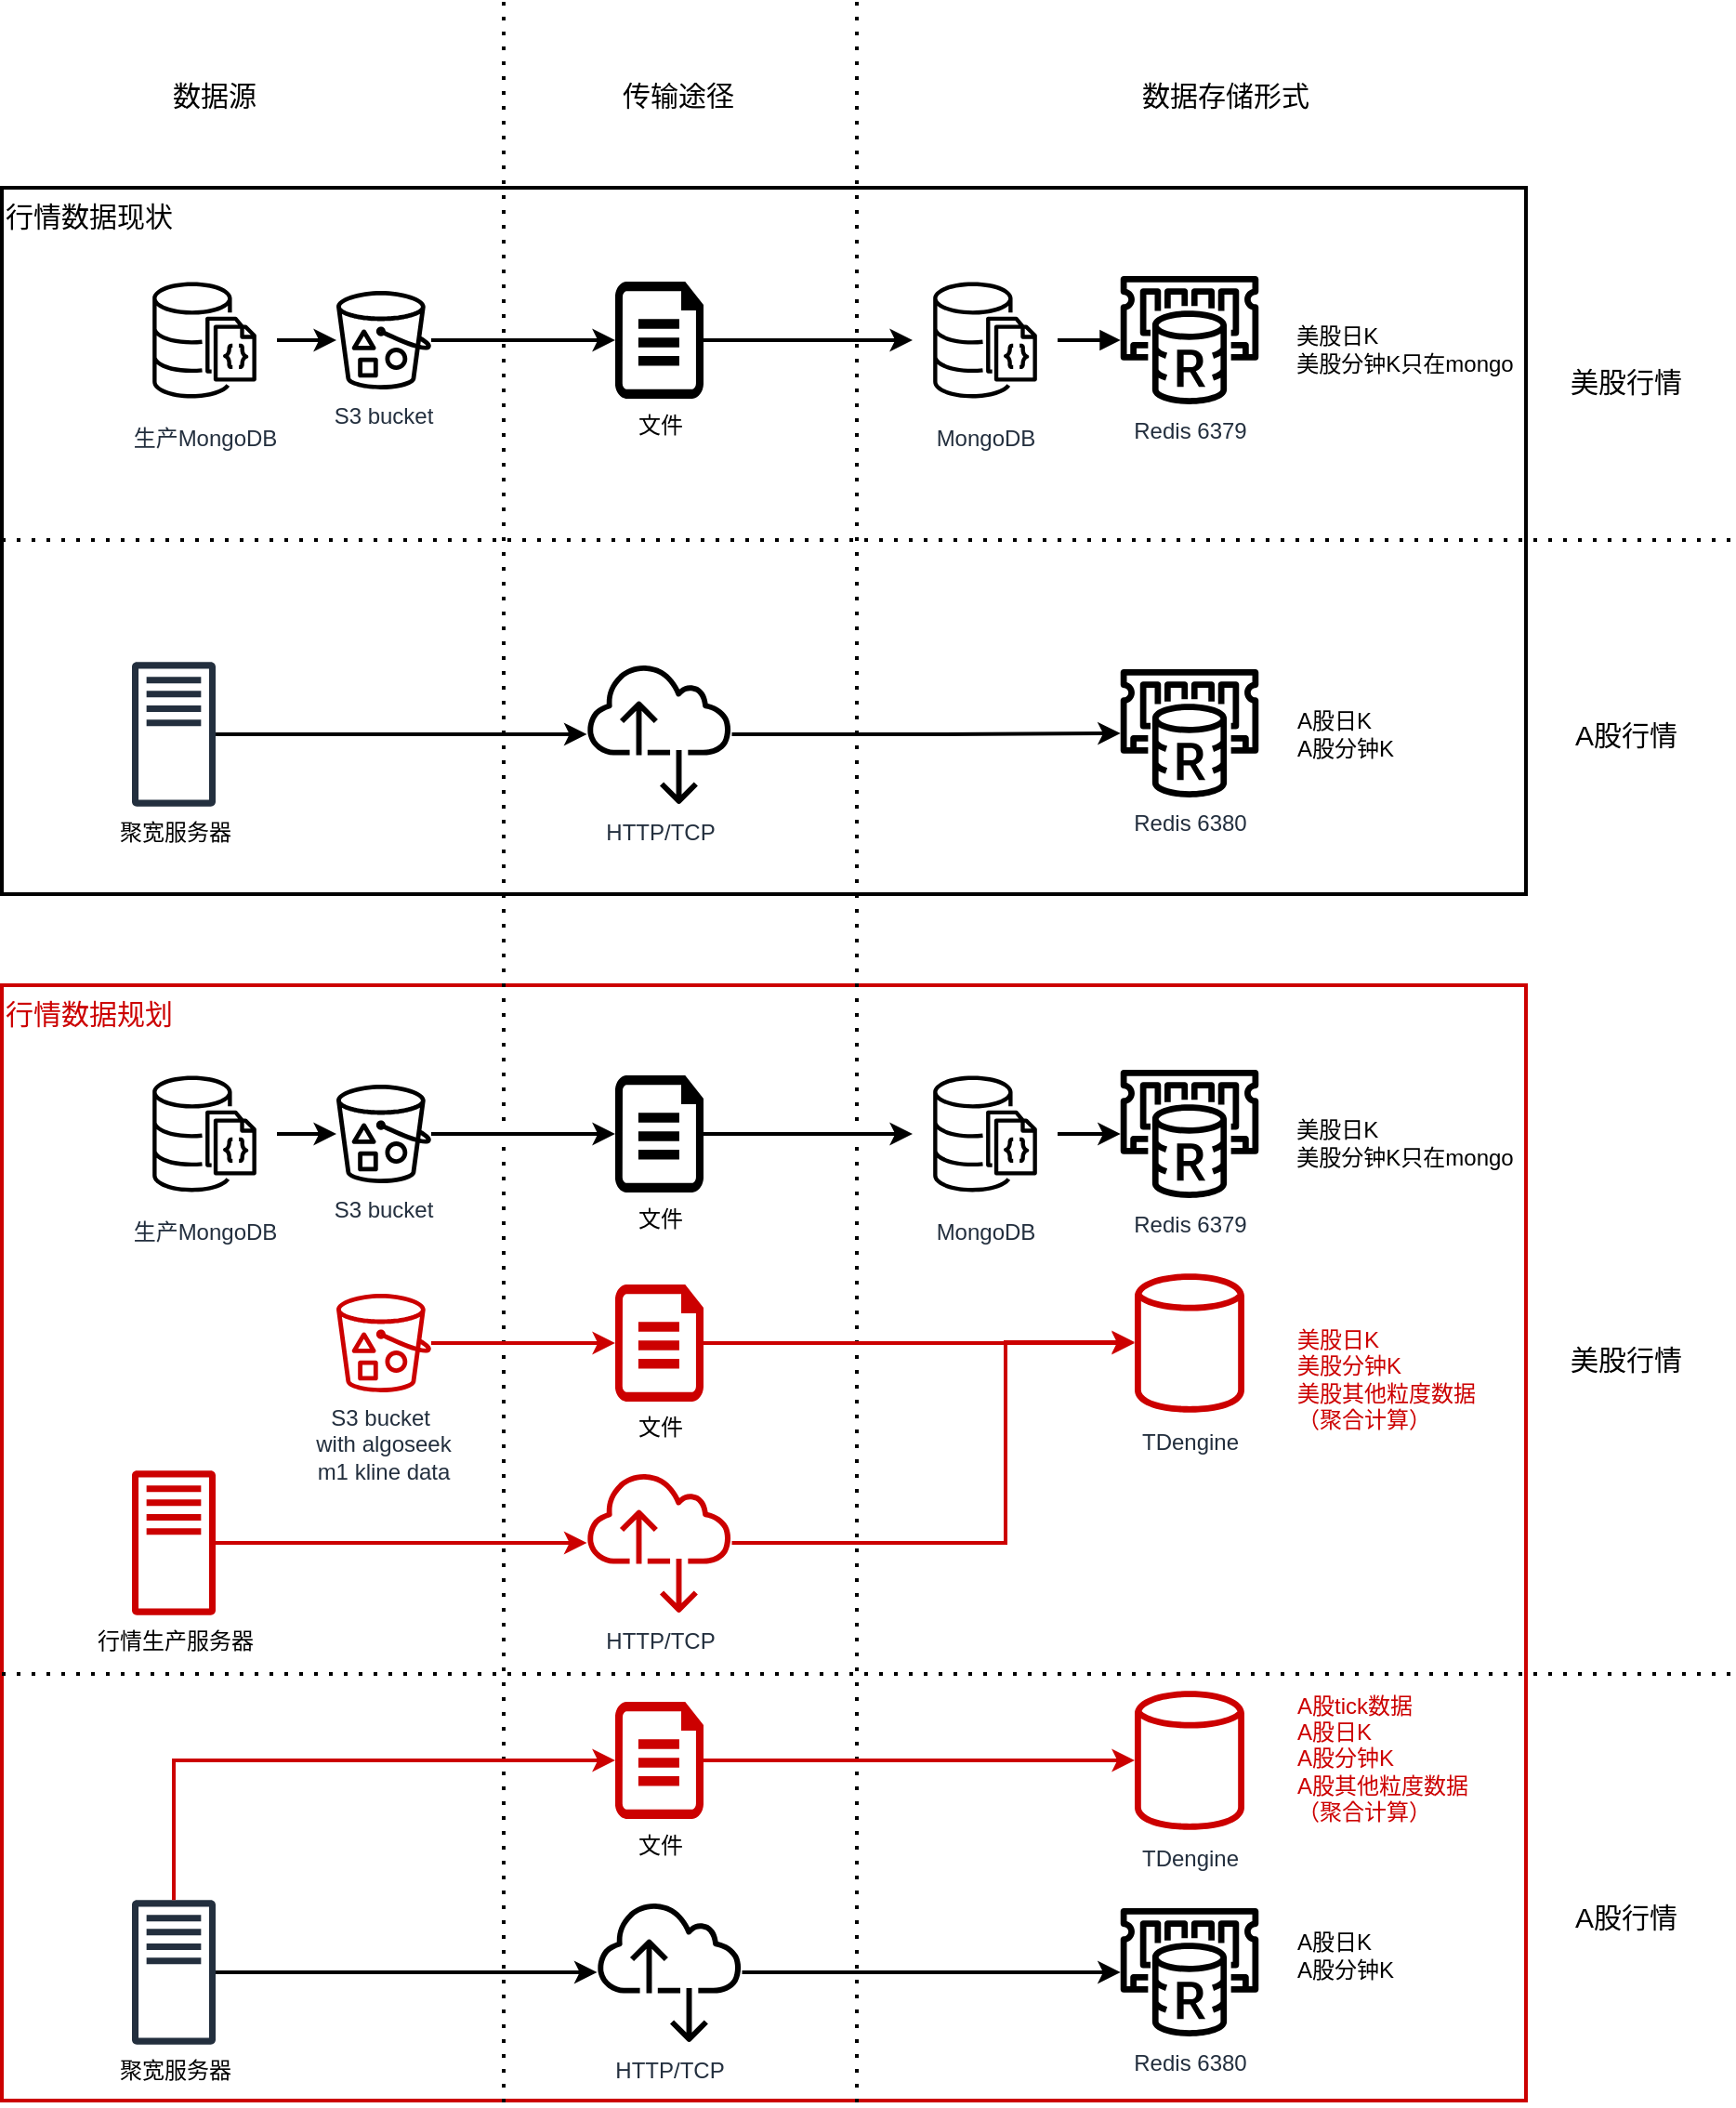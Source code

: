 <mxfile version="14.9.4" type="github">
  <diagram id="Ht1M8jgEwFfnCIfOTk4-" name="Page-1">
    <mxGraphModel dx="2595" dy="765" grid="1" gridSize="10" guides="1" tooltips="1" connect="1" arrows="1" fold="1" page="1" pageScale="1" pageWidth="1169" pageHeight="827" math="0" shadow="0">
      <root>
        <mxCell id="0" />
        <mxCell id="1" parent="0" />
        <mxCell id="AEKgtb4Vp1-JAAo2aNqw-44" value="&lt;div style=&quot;text-align: center&quot;&gt;&lt;span&gt;&lt;font face=&quot;helvetica&quot; style=&quot;font-size: 15px&quot; color=&quot;#cc0000&quot;&gt;行情数据规划&lt;/font&gt;&lt;/span&gt;&lt;/div&gt;" style="verticalAlign=top;fontStyle=0;fontColor=#232F3D;html=1;align=left;strokeWidth=2;strokeColor=#CC0000;" vertex="1" parent="1">
          <mxGeometry y="549" width="820" height="600" as="geometry" />
        </mxCell>
        <mxCell id="AEKgtb4Vp1-JAAo2aNqw-7" value="&lt;font style=&quot;font-size: 15px&quot; color=&quot;#000000&quot;&gt;行情数据现状&lt;/font&gt;" style="verticalAlign=top;fontStyle=0;fontColor=#232F3D;html=1;align=left;strokeWidth=2;" vertex="1" parent="1">
          <mxGeometry y="120" width="820" height="380" as="geometry" />
        </mxCell>
        <mxCell id="UEzPUAAOIrF-is8g5C7q-88" value="" style="edgeStyle=orthogonalEdgeStyle;rounded=0;orthogonalLoop=1;jettySize=auto;html=1;endArrow=open;endFill=0;strokeWidth=2;" parent="1" target="UEzPUAAOIrF-is8g5C7q-77" edge="1">
          <mxGeometry relative="1" as="geometry">
            <mxPoint x="168" y="179" as="sourcePoint" />
          </mxGeometry>
        </mxCell>
        <mxCell id="UEzPUAAOIrF-is8g5C7q-89" value="" style="edgeStyle=orthogonalEdgeStyle;rounded=0;orthogonalLoop=1;jettySize=auto;html=1;endArrow=open;endFill=0;strokeWidth=2;" parent="1" target="UEzPUAAOIrF-is8g5C7q-79" edge="1">
          <mxGeometry relative="1" as="geometry">
            <Array as="points">
              <mxPoint x="248" y="350" />
            </Array>
            <mxPoint x="247.5" y="217.925" as="sourcePoint" />
          </mxGeometry>
        </mxCell>
        <mxCell id="UEzPUAAOIrF-is8g5C7q-100" style="edgeStyle=orthogonalEdgeStyle;rounded=0;orthogonalLoop=1;jettySize=auto;html=1;endArrow=open;endFill=0;strokeWidth=2;" parent="1" source="UEzPUAAOIrF-is8g5C7q-86" edge="1">
          <mxGeometry relative="1" as="geometry">
            <mxPoint x="195" y="629.1" as="targetPoint" />
          </mxGeometry>
        </mxCell>
        <mxCell id="AEKgtb4Vp1-JAAo2aNqw-12" value="MongoDB" style="points=[[0,0,0],[0.25,0,0],[0.5,0,0],[0.75,0,0],[1,0,0],[0,1,0],[0.25,1,0],[0.5,1,0],[0.75,1,0],[1,1,0],[0,0.25,0],[0,0.5,0],[0,0.75,0],[1,0.25,0],[1,0.5,0],[1,0.75,0]];outlineConnect=0;fontColor=#232F3E;gradientDirection=north;dashed=0;verticalLabelPosition=bottom;verticalAlign=top;align=center;html=1;fontSize=12;fontStyle=0;aspect=fixed;shape=mxgraph.aws4.resourceIcon;resIcon=mxgraph.aws4.documentdb_with_mongodb_compatibility;gradientColor=#FFCCCC;fillColor=none;" vertex="1" parent="1">
          <mxGeometry x="490" y="163" width="78" height="78" as="geometry" />
        </mxCell>
        <mxCell id="AEKgtb4Vp1-JAAo2aNqw-17" value="Redis 6379" style="outlineConnect=0;fontColor=#232F3E;gradientColor=none;strokeColor=none;dashed=0;verticalLabelPosition=bottom;verticalAlign=top;align=center;html=1;fontSize=12;fontStyle=0;aspect=fixed;pointerEvents=1;shape=mxgraph.aws4.elasticache_for_redis;sketch=0;fillColor=#000000;" vertex="1" parent="1">
          <mxGeometry x="600" y="167.5" width="78" height="69" as="geometry" />
        </mxCell>
        <mxCell id="AEKgtb4Vp1-JAAo2aNqw-18" value="Redis 6380" style="outlineConnect=0;fontColor=#232F3E;gradientColor=none;dashed=0;verticalLabelPosition=bottom;verticalAlign=top;align=center;html=1;fontSize=12;fontStyle=0;aspect=fixed;pointerEvents=1;shape=mxgraph.aws4.elasticache_for_redis;sketch=0;fillColor=#000000;" vertex="1" parent="1">
          <mxGeometry x="600" y="379" width="78" height="69" as="geometry" />
        </mxCell>
        <mxCell id="AEKgtb4Vp1-JAAo2aNqw-27" value="" style="edgeStyle=orthogonalEdgeStyle;rounded=0;orthogonalLoop=1;jettySize=auto;html=1;fontColor=#000000;strokeWidth=2;" edge="1" parent="1" source="AEKgtb4Vp1-JAAo2aNqw-20" target="AEKgtb4Vp1-JAAo2aNqw-12">
          <mxGeometry relative="1" as="geometry" />
        </mxCell>
        <mxCell id="AEKgtb4Vp1-JAAo2aNqw-20" value="文件" style="verticalLabelPosition=bottom;html=1;verticalAlign=top;align=center;strokeColor=none;shape=mxgraph.azure.cloud_services_configuration_file;pointerEvents=1;sketch=0;fontColor=#000000;strokeWidth=1;fillColor=#000000;" vertex="1" parent="1">
          <mxGeometry x="330" y="170.5" width="47.5" height="63" as="geometry" />
        </mxCell>
        <mxCell id="AEKgtb4Vp1-JAAo2aNqw-21" value="" style="edgeStyle=orthogonalEdgeStyle;html=1;endArrow=block;elbow=vertical;startArrow=none;endFill=1;rounded=0;fontColor=#000000;strokeWidth=2;" edge="1" parent="1" source="AEKgtb4Vp1-JAAo2aNqw-12" target="AEKgtb4Vp1-JAAo2aNqw-17">
          <mxGeometry width="100" relative="1" as="geometry">
            <mxPoint x="420" y="320" as="sourcePoint" />
            <mxPoint x="520" y="320" as="targetPoint" />
          </mxGeometry>
        </mxCell>
        <mxCell id="AEKgtb4Vp1-JAAo2aNqw-28" value="" style="edgeStyle=orthogonalEdgeStyle;rounded=0;orthogonalLoop=1;jettySize=auto;html=1;fontColor=#000000;strokeWidth=2;" edge="1" parent="1" source="AEKgtb4Vp1-JAAo2aNqw-23" target="AEKgtb4Vp1-JAAo2aNqw-20">
          <mxGeometry relative="1" as="geometry" />
        </mxCell>
        <mxCell id="AEKgtb4Vp1-JAAo2aNqw-23" value="S3 bucket" style="outlineConnect=0;fontColor=#232F3E;gradientColor=none;strokeColor=none;dashed=0;verticalLabelPosition=bottom;verticalAlign=top;align=center;html=1;fontSize=12;fontStyle=0;aspect=fixed;pointerEvents=1;shape=mxgraph.aws4.bucket_with_objects;sketch=0;fillColor=#000000;" vertex="1" parent="1">
          <mxGeometry x="180" y="175.5" width="50.97" height="53" as="geometry" />
        </mxCell>
        <mxCell id="AEKgtb4Vp1-JAAo2aNqw-29" value="" style="edgeStyle=orthogonalEdgeStyle;rounded=0;orthogonalLoop=1;jettySize=auto;html=1;fontColor=#000000;strokeWidth=2;" edge="1" parent="1" source="AEKgtb4Vp1-JAAo2aNqw-25" target="AEKgtb4Vp1-JAAo2aNqw-23">
          <mxGeometry relative="1" as="geometry" />
        </mxCell>
        <mxCell id="AEKgtb4Vp1-JAAo2aNqw-25" value="生产MongoDB" style="points=[[0,0,0],[0.25,0,0],[0.5,0,0],[0.75,0,0],[1,0,0],[0,1,0],[0.25,1,0],[0.5,1,0],[0.75,1,0],[1,1,0],[0,0.25,0],[0,0.5,0],[0,0.75,0],[1,0.25,0],[1,0.5,0],[1,0.75,0]];outlineConnect=0;fontColor=#232F3E;gradientDirection=north;dashed=0;verticalLabelPosition=bottom;verticalAlign=top;align=center;html=1;fontSize=12;fontStyle=0;aspect=fixed;shape=mxgraph.aws4.resourceIcon;resIcon=mxgraph.aws4.documentdb_with_mongodb_compatibility;gradientColor=#FFCCCC;fillColor=none;" vertex="1" parent="1">
          <mxGeometry x="70" y="163" width="78" height="78" as="geometry" />
        </mxCell>
        <mxCell id="AEKgtb4Vp1-JAAo2aNqw-30" value="&lt;font color=&quot;#000000&quot;&gt;聚宽服务器&lt;/font&gt;" style="outlineConnect=0;fontColor=#232F3E;gradientColor=none;fillColor=#232F3E;strokeColor=none;dashed=0;verticalLabelPosition=bottom;verticalAlign=top;align=center;html=1;fontSize=12;fontStyle=0;aspect=fixed;pointerEvents=1;shape=mxgraph.aws4.traditional_server;sketch=0;" vertex="1" parent="1">
          <mxGeometry x="70" y="375" width="45" height="78" as="geometry" />
        </mxCell>
        <mxCell id="AEKgtb4Vp1-JAAo2aNqw-31" value="" style="edgeStyle=orthogonalEdgeStyle;rounded=0;orthogonalLoop=1;jettySize=auto;html=1;fontColor=#000000;strokeWidth=2;" edge="1" parent="1" source="AEKgtb4Vp1-JAAo2aNqw-30" target="AEKgtb4Vp1-JAAo2aNqw-34">
          <mxGeometry relative="1" as="geometry">
            <mxPoint x="200.97" y="212" as="sourcePoint" />
            <mxPoint x="260" y="212" as="targetPoint" />
          </mxGeometry>
        </mxCell>
        <mxCell id="AEKgtb4Vp1-JAAo2aNqw-32" value="&lt;div style=&quot;text-align: left&quot;&gt;&lt;span&gt;美股&lt;/span&gt;&lt;span&gt;日K&lt;br&gt;美股分钟K只在mongo&lt;/span&gt;&lt;/div&gt;" style="rounded=0;whiteSpace=wrap;html=1;sketch=0;fontColor=#000000;strokeWidth=1;gradientColor=#FFCCCC;fillColor=none;strokeColor=none;" vertex="1" parent="1">
          <mxGeometry x="695" y="175.5" width="120" height="63" as="geometry" />
        </mxCell>
        <mxCell id="AEKgtb4Vp1-JAAo2aNqw-33" value="&lt;div style=&quot;&quot;&gt;&lt;span&gt;A股&lt;/span&gt;&lt;span&gt;日K&lt;br&gt;A股分钟K&lt;/span&gt;&lt;/div&gt;" style="rounded=0;whiteSpace=wrap;html=1;sketch=0;fontColor=#000000;strokeWidth=1;gradientColor=#FFCCCC;fillColor=none;align=left;strokeColor=none;" vertex="1" parent="1">
          <mxGeometry x="695" y="384" width="90" height="60" as="geometry" />
        </mxCell>
        <mxCell id="AEKgtb4Vp1-JAAo2aNqw-34" value="HTTP/TCP" style="outlineConnect=0;fontColor=#232F3E;gradientColor=none;dashed=0;verticalLabelPosition=bottom;verticalAlign=top;align=center;html=1;fontSize=12;fontStyle=0;aspect=fixed;pointerEvents=1;shape=mxgraph.aws4.internet_alt2;sketch=0;fillColor=#000000;" vertex="1" parent="1">
          <mxGeometry x="314.75" y="375" width="78" height="78" as="geometry" />
        </mxCell>
        <mxCell id="AEKgtb4Vp1-JAAo2aNqw-37" value="" style="edgeStyle=orthogonalEdgeStyle;rounded=0;orthogonalLoop=1;jettySize=auto;html=1;fontColor=#000000;strokeWidth=2;" edge="1" parent="1" source="AEKgtb4Vp1-JAAo2aNqw-34" target="AEKgtb4Vp1-JAAo2aNqw-18">
          <mxGeometry relative="1" as="geometry">
            <mxPoint x="91.5" y="424.1" as="sourcePoint" />
            <mxPoint x="245" y="424.1" as="targetPoint" />
          </mxGeometry>
        </mxCell>
        <mxCell id="AEKgtb4Vp1-JAAo2aNqw-39" value="" style="endArrow=none;dashed=1;html=1;dashPattern=1 3;strokeWidth=2;fontColor=#000000;" edge="1" parent="1">
          <mxGeometry width="50" height="50" relative="1" as="geometry">
            <mxPoint x="460" y="1150" as="sourcePoint" />
            <mxPoint x="460" y="20" as="targetPoint" />
          </mxGeometry>
        </mxCell>
        <mxCell id="AEKgtb4Vp1-JAAo2aNqw-40" value="" style="endArrow=none;dashed=1;html=1;dashPattern=1 3;strokeWidth=2;fontColor=#000000;" edge="1" parent="1">
          <mxGeometry width="50" height="50" relative="1" as="geometry">
            <mxPoint x="270" y="1150" as="sourcePoint" />
            <mxPoint x="270" y="20" as="targetPoint" />
          </mxGeometry>
        </mxCell>
        <mxCell id="AEKgtb4Vp1-JAAo2aNqw-41" value="&lt;font style=&quot;font-size: 15px&quot;&gt;数据源&lt;/font&gt;" style="text;html=1;strokeColor=none;fillColor=none;align=center;verticalAlign=middle;whiteSpace=wrap;rounded=0;sketch=0;fontColor=#000000;" vertex="1" parent="1">
          <mxGeometry x="89" y="60" width="51" height="20" as="geometry" />
        </mxCell>
        <mxCell id="AEKgtb4Vp1-JAAo2aNqw-42" value="&lt;span style=&quot;font-size: 15px&quot;&gt;传输途径&lt;/span&gt;" style="text;html=1;strokeColor=none;fillColor=none;align=center;verticalAlign=middle;whiteSpace=wrap;rounded=0;sketch=0;fontColor=#000000;" vertex="1" parent="1">
          <mxGeometry x="330" y="60" width="68.25" height="20" as="geometry" />
        </mxCell>
        <mxCell id="AEKgtb4Vp1-JAAo2aNqw-43" value="&lt;span style=&quot;font-size: 15px&quot;&gt;数据存储形式&lt;/span&gt;" style="text;html=1;strokeColor=none;fillColor=none;align=center;verticalAlign=middle;whiteSpace=wrap;rounded=0;sketch=0;fontColor=#000000;" vertex="1" parent="1">
          <mxGeometry x="610" y="60" width="96.5" height="20" as="geometry" />
        </mxCell>
        <mxCell id="AEKgtb4Vp1-JAAo2aNqw-47" value="&lt;font color=&quot;#000000&quot;&gt;聚宽服务器&lt;/font&gt;" style="outlineConnect=0;fontColor=#232F3E;gradientColor=none;fillColor=#232F3E;strokeColor=none;dashed=0;verticalLabelPosition=bottom;verticalAlign=top;align=center;html=1;fontSize=12;fontStyle=0;aspect=fixed;pointerEvents=1;shape=mxgraph.aws4.traditional_server;sketch=0;" vertex="1" parent="1">
          <mxGeometry x="70" y="1041" width="45" height="78" as="geometry" />
        </mxCell>
        <mxCell id="AEKgtb4Vp1-JAAo2aNqw-48" value="" style="edgeStyle=orthogonalEdgeStyle;rounded=0;orthogonalLoop=1;jettySize=auto;html=1;fontColor=#000000;strokeWidth=2;" edge="1" parent="1" source="AEKgtb4Vp1-JAAo2aNqw-47" target="AEKgtb4Vp1-JAAo2aNqw-50">
          <mxGeometry relative="1" as="geometry">
            <mxPoint x="200.97" y="826" as="sourcePoint" />
            <mxPoint x="260" y="826" as="targetPoint" />
          </mxGeometry>
        </mxCell>
        <mxCell id="AEKgtb4Vp1-JAAo2aNqw-50" value="HTTP/TCP" style="outlineConnect=0;fontColor=#232F3E;gradientColor=none;strokeColor=none;dashed=0;verticalLabelPosition=bottom;verticalAlign=top;align=center;html=1;fontSize=12;fontStyle=0;aspect=fixed;pointerEvents=1;shape=mxgraph.aws4.internet_alt2;sketch=0;fillColor=#000000;" vertex="1" parent="1">
          <mxGeometry x="320.25" y="1041" width="78" height="78" as="geometry" />
        </mxCell>
        <mxCell id="AEKgtb4Vp1-JAAo2aNqw-51" value="" style="edgeStyle=orthogonalEdgeStyle;rounded=0;orthogonalLoop=1;jettySize=auto;html=1;fontColor=#000000;strokeWidth=2;" edge="1" parent="1" source="AEKgtb4Vp1-JAAo2aNqw-50" target="AEKgtb4Vp1-JAAo2aNqw-76">
          <mxGeometry relative="1" as="geometry">
            <mxPoint x="91.5" y="923.6" as="sourcePoint" />
            <mxPoint x="600" y="949" as="targetPoint" />
          </mxGeometry>
        </mxCell>
        <mxCell id="AEKgtb4Vp1-JAAo2aNqw-52" value="TDengine" style="outlineConnect=0;fontColor=#232F3E;gradientColor=none;strokeColor=none;dashed=0;verticalLabelPosition=bottom;verticalAlign=top;align=center;html=1;fontSize=12;fontStyle=0;aspect=fixed;pointerEvents=1;shape=mxgraph.aws4.generic_database;sketch=0;fillColor=#CC0000;" vertex="1" parent="1">
          <mxGeometry x="609.5" y="927" width="59" height="78" as="geometry" />
        </mxCell>
        <mxCell id="AEKgtb4Vp1-JAAo2aNqw-53" value="&lt;font color=&quot;#cc0000&quot;&gt;美股日K&lt;br&gt;美股分钟K&lt;br&gt;美股其他粒度数据（聚合计算）&lt;/font&gt;" style="rounded=0;whiteSpace=wrap;html=1;sketch=0;fontColor=#000000;strokeWidth=1;gradientColor=#FFCCCC;fillColor=none;align=left;strokeColor=none;" vertex="1" parent="1">
          <mxGeometry x="695" y="702.5" width="105" height="117.5" as="geometry" />
        </mxCell>
        <mxCell id="AEKgtb4Vp1-JAAo2aNqw-61" value="" style="edgeStyle=orthogonalEdgeStyle;rounded=0;orthogonalLoop=1;jettySize=auto;html=1;fontColor=#000000;strokeWidth=2;strokeColor=#CC0000;exitX=1;exitY=0.5;exitDx=0;exitDy=0;exitPerimeter=0;" edge="1" parent="1" source="AEKgtb4Vp1-JAAo2aNqw-56" target="AEKgtb4Vp1-JAAo2aNqw-52">
          <mxGeometry relative="1" as="geometry">
            <mxPoint x="575" y="954.5" as="targetPoint" />
          </mxGeometry>
        </mxCell>
        <mxCell id="AEKgtb4Vp1-JAAo2aNqw-56" value="文件" style="verticalLabelPosition=bottom;html=1;verticalAlign=top;align=center;strokeColor=none;shape=mxgraph.azure.cloud_services_configuration_file;pointerEvents=1;sketch=0;fontColor=#000000;strokeWidth=1;fillColor=#CC0000;" vertex="1" parent="1">
          <mxGeometry x="330" y="934.5" width="47.5" height="63" as="geometry" />
        </mxCell>
        <mxCell id="AEKgtb4Vp1-JAAo2aNqw-71" value="" style="edgeStyle=orthogonalEdgeStyle;rounded=0;orthogonalLoop=1;jettySize=auto;html=1;fontColor=#000000;strokeColor=#000000;strokeWidth=2;" edge="1" parent="1" source="AEKgtb4Vp1-JAAo2aNqw-62" target="AEKgtb4Vp1-JAAo2aNqw-63">
          <mxGeometry relative="1" as="geometry" />
        </mxCell>
        <mxCell id="AEKgtb4Vp1-JAAo2aNqw-62" value="MongoDB" style="points=[[0,0,0],[0.25,0,0],[0.5,0,0],[0.75,0,0],[1,0,0],[0,1,0],[0.25,1,0],[0.5,1,0],[0.75,1,0],[1,1,0],[0,0.25,0],[0,0.5,0],[0,0.75,0],[1,0.25,0],[1,0.5,0],[1,0.75,0]];outlineConnect=0;fontColor=#232F3E;gradientDirection=north;dashed=0;verticalLabelPosition=bottom;verticalAlign=top;align=center;html=1;fontSize=12;fontStyle=0;aspect=fixed;shape=mxgraph.aws4.resourceIcon;resIcon=mxgraph.aws4.documentdb_with_mongodb_compatibility;gradientColor=#FFCCCC;fillColor=none;" vertex="1" parent="1">
          <mxGeometry x="490" y="590" width="78" height="78" as="geometry" />
        </mxCell>
        <mxCell id="AEKgtb4Vp1-JAAo2aNqw-63" value="Redis 6379" style="outlineConnect=0;fontColor=#232F3E;gradientColor=none;dashed=0;verticalLabelPosition=bottom;verticalAlign=top;align=center;html=1;fontSize=12;fontStyle=0;aspect=fixed;pointerEvents=1;shape=mxgraph.aws4.elasticache_for_redis;sketch=0;strokeColor=none;fillColor=#000000;" vertex="1" parent="1">
          <mxGeometry x="600" y="594.5" width="78" height="69" as="geometry" />
        </mxCell>
        <mxCell id="AEKgtb4Vp1-JAAo2aNqw-64" value="" style="edgeStyle=orthogonalEdgeStyle;rounded=0;orthogonalLoop=1;jettySize=auto;html=1;fontColor=#000000;strokeWidth=2;" edge="1" parent="1" source="AEKgtb4Vp1-JAAo2aNqw-65" target="AEKgtb4Vp1-JAAo2aNqw-62">
          <mxGeometry relative="1" as="geometry" />
        </mxCell>
        <mxCell id="AEKgtb4Vp1-JAAo2aNqw-65" value="文件" style="verticalLabelPosition=bottom;html=1;verticalAlign=top;align=center;shape=mxgraph.azure.cloud_services_configuration_file;pointerEvents=1;sketch=0;fontColor=#000000;strokeWidth=1;strokeColor=none;fillColor=#000000;" vertex="1" parent="1">
          <mxGeometry x="330" y="597.5" width="47.5" height="63" as="geometry" />
        </mxCell>
        <mxCell id="AEKgtb4Vp1-JAAo2aNqw-66" value="" style="edgeStyle=orthogonalEdgeStyle;rounded=0;orthogonalLoop=1;jettySize=auto;html=1;fontColor=#000000;strokeWidth=2;" edge="1" parent="1" source="AEKgtb4Vp1-JAAo2aNqw-67" target="AEKgtb4Vp1-JAAo2aNqw-65">
          <mxGeometry relative="1" as="geometry" />
        </mxCell>
        <mxCell id="AEKgtb4Vp1-JAAo2aNqw-67" value="S3 bucket" style="outlineConnect=0;fontColor=#232F3E;gradientColor=none;strokeColor=none;dashed=0;verticalLabelPosition=bottom;verticalAlign=top;align=center;html=1;fontSize=12;fontStyle=0;aspect=fixed;pointerEvents=1;shape=mxgraph.aws4.bucket_with_objects;sketch=0;fillColor=#000000;" vertex="1" parent="1">
          <mxGeometry x="180" y="602.5" width="50.97" height="53" as="geometry" />
        </mxCell>
        <mxCell id="AEKgtb4Vp1-JAAo2aNqw-68" value="" style="edgeStyle=orthogonalEdgeStyle;rounded=0;orthogonalLoop=1;jettySize=auto;html=1;fontColor=#000000;strokeWidth=2;" edge="1" parent="1" source="AEKgtb4Vp1-JAAo2aNqw-69" target="AEKgtb4Vp1-JAAo2aNqw-67">
          <mxGeometry relative="1" as="geometry" />
        </mxCell>
        <mxCell id="AEKgtb4Vp1-JAAo2aNqw-69" value="生产MongoDB" style="points=[[0,0,0],[0.25,0,0],[0.5,0,0],[0.75,0,0],[1,0,0],[0,1,0],[0.25,1,0],[0.5,1,0],[0.75,1,0],[1,1,0],[0,0.25,0],[0,0.5,0],[0,0.75,0],[1,0.25,0],[1,0.5,0],[1,0.75,0]];outlineConnect=0;fontColor=#232F3E;gradientDirection=north;dashed=0;verticalLabelPosition=bottom;verticalAlign=top;align=center;html=1;fontSize=12;fontStyle=0;aspect=fixed;shape=mxgraph.aws4.resourceIcon;resIcon=mxgraph.aws4.documentdb_with_mongodb_compatibility;gradientColor=#FFCCCC;fillColor=none;" vertex="1" parent="1">
          <mxGeometry x="70" y="590" width="78" height="78" as="geometry" />
        </mxCell>
        <mxCell id="AEKgtb4Vp1-JAAo2aNqw-70" value="&lt;div style=&quot;text-align: left&quot;&gt;&lt;span&gt;美股&lt;/span&gt;&lt;span&gt;日K&lt;br&gt;美股分钟K只在mongo&lt;/span&gt;&lt;/div&gt;" style="rounded=0;whiteSpace=wrap;html=1;sketch=0;fontColor=#000000;strokeWidth=1;gradientColor=#FFCCCC;fillColor=none;strokeColor=none;" vertex="1" parent="1">
          <mxGeometry x="695" y="602.5" width="120" height="63" as="geometry" />
        </mxCell>
        <mxCell id="AEKgtb4Vp1-JAAo2aNqw-72" value="S3 bucket&amp;nbsp;&lt;br&gt;with algoseek &lt;br&gt;m1 kline data" style="outlineConnect=0;fontColor=#232F3E;gradientColor=none;strokeColor=none;dashed=0;verticalLabelPosition=bottom;verticalAlign=top;align=center;html=1;fontSize=12;fontStyle=0;aspect=fixed;pointerEvents=1;shape=mxgraph.aws4.bucket_with_objects;sketch=0;fillColor=#CC0000;" vertex="1" parent="1">
          <mxGeometry x="180" y="715" width="50.97" height="53" as="geometry" />
        </mxCell>
        <mxCell id="AEKgtb4Vp1-JAAo2aNqw-73" value="" style="edgeStyle=orthogonalEdgeStyle;rounded=0;orthogonalLoop=1;jettySize=auto;html=1;fontColor=#000000;strokeWidth=2;strokeColor=#CC0000;" edge="1" parent="1" source="AEKgtb4Vp1-JAAo2aNqw-74" target="AEKgtb4Vp1-JAAo2aNqw-94">
          <mxGeometry relative="1" as="geometry">
            <mxPoint x="490" y="761.5" as="targetPoint" />
          </mxGeometry>
        </mxCell>
        <mxCell id="AEKgtb4Vp1-JAAo2aNqw-74" value="文件" style="verticalLabelPosition=bottom;html=1;verticalAlign=top;align=center;shape=mxgraph.azure.cloud_services_configuration_file;pointerEvents=1;sketch=0;fontColor=#000000;strokeWidth=1;strokeColor=none;fillColor=#CC0000;" vertex="1" parent="1">
          <mxGeometry x="330" y="710" width="47.5" height="63" as="geometry" />
        </mxCell>
        <mxCell id="AEKgtb4Vp1-JAAo2aNqw-75" value="" style="edgeStyle=orthogonalEdgeStyle;rounded=0;orthogonalLoop=1;jettySize=auto;html=1;fontColor=#000000;strokeWidth=2;strokeColor=#CC0000;" edge="1" parent="1" target="AEKgtb4Vp1-JAAo2aNqw-74" source="AEKgtb4Vp1-JAAo2aNqw-72">
          <mxGeometry relative="1" as="geometry">
            <mxPoint x="230.97" y="746.5" as="sourcePoint" />
          </mxGeometry>
        </mxCell>
        <mxCell id="AEKgtb4Vp1-JAAo2aNqw-76" value="Redis 6380" style="outlineConnect=0;fontColor=#232F3E;gradientColor=none;dashed=0;verticalLabelPosition=bottom;verticalAlign=top;align=center;html=1;fontSize=12;fontStyle=0;aspect=fixed;pointerEvents=1;shape=mxgraph.aws4.elasticache_for_redis;sketch=0;fillColor=#000000;" vertex="1" parent="1">
          <mxGeometry x="600" y="1045.5" width="78" height="69" as="geometry" />
        </mxCell>
        <mxCell id="AEKgtb4Vp1-JAAo2aNqw-77" value="&lt;div style=&quot;&quot;&gt;&lt;span&gt;A股&lt;/span&gt;&lt;span&gt;日K&lt;br&gt;A股分钟K&lt;/span&gt;&lt;/div&gt;" style="rounded=0;whiteSpace=wrap;html=1;sketch=0;fontColor=#000000;strokeWidth=1;gradientColor=#FFCCCC;fillColor=none;align=left;strokeColor=none;" vertex="1" parent="1">
          <mxGeometry x="695" y="1041" width="90" height="60" as="geometry" />
        </mxCell>
        <mxCell id="AEKgtb4Vp1-JAAo2aNqw-78" value="" style="edgeStyle=orthogonalEdgeStyle;rounded=0;orthogonalLoop=1;jettySize=auto;html=1;fontColor=#000000;strokeWidth=2;strokeColor=#CC0000;entryX=0;entryY=0.5;entryDx=0;entryDy=0;entryPerimeter=0;" edge="1" parent="1" source="AEKgtb4Vp1-JAAo2aNqw-47" target="AEKgtb4Vp1-JAAo2aNqw-56">
          <mxGeometry relative="1" as="geometry">
            <mxPoint x="387.5" y="930.5" as="sourcePoint" />
            <mxPoint x="330" y="966.5" as="targetPoint" />
            <Array as="points">
              <mxPoint x="93" y="966" />
            </Array>
          </mxGeometry>
        </mxCell>
        <mxCell id="AEKgtb4Vp1-JAAo2aNqw-86" value="" style="edgeStyle=orthogonalEdgeStyle;rounded=0;orthogonalLoop=1;jettySize=auto;html=1;fontColor=#000000;strokeWidth=2;strokeColor=#CC0000;" edge="1" parent="1" source="AEKgtb4Vp1-JAAo2aNqw-79" target="AEKgtb4Vp1-JAAo2aNqw-94">
          <mxGeometry relative="1" as="geometry">
            <mxPoint x="451.75" y="849" as="targetPoint" />
            <Array as="points">
              <mxPoint x="540" y="849" />
              <mxPoint x="540" y="741" />
            </Array>
          </mxGeometry>
        </mxCell>
        <mxCell id="AEKgtb4Vp1-JAAo2aNqw-79" value="HTTP/TCP" style="outlineConnect=0;fontColor=#232F3E;gradientColor=none;strokeColor=none;dashed=0;verticalLabelPosition=bottom;verticalAlign=top;align=center;html=1;fontSize=12;fontStyle=0;aspect=fixed;pointerEvents=1;shape=mxgraph.aws4.internet_alt2;sketch=0;fillColor=#CC0000;" vertex="1" parent="1">
          <mxGeometry x="314.75" y="810" width="78" height="78" as="geometry" />
        </mxCell>
        <mxCell id="AEKgtb4Vp1-JAAo2aNqw-80" value="&lt;font color=&quot;#000000&quot;&gt;行情生产服务器&lt;/font&gt;" style="outlineConnect=0;fontColor=#232F3E;gradientColor=none;strokeColor=none;dashed=0;verticalLabelPosition=bottom;verticalAlign=top;align=center;html=1;fontSize=12;fontStyle=0;aspect=fixed;pointerEvents=1;shape=mxgraph.aws4.traditional_server;sketch=0;fillColor=#CC0000;" vertex="1" parent="1">
          <mxGeometry x="70" y="810" width="45" height="78" as="geometry" />
        </mxCell>
        <mxCell id="AEKgtb4Vp1-JAAo2aNqw-84" value="" style="edgeStyle=orthogonalEdgeStyle;rounded=0;orthogonalLoop=1;jettySize=auto;html=1;fontColor=#000000;strokeWidth=2;strokeColor=#CC0000;" edge="1" parent="1" source="AEKgtb4Vp1-JAAo2aNqw-80" target="AEKgtb4Vp1-JAAo2aNqw-79">
          <mxGeometry relative="1" as="geometry">
            <mxPoint x="240.97" y="751.5" as="sourcePoint" />
            <mxPoint x="340" y="751.5" as="targetPoint" />
          </mxGeometry>
        </mxCell>
        <mxCell id="AEKgtb4Vp1-JAAo2aNqw-88" value="" style="endArrow=none;dashed=1;html=1;dashPattern=1 3;strokeWidth=2;fontColor=#000000;" edge="1" parent="1">
          <mxGeometry width="50" height="50" relative="1" as="geometry">
            <mxPoint y="919.5" as="sourcePoint" />
            <mxPoint x="930" y="919.5" as="targetPoint" />
          </mxGeometry>
        </mxCell>
        <mxCell id="AEKgtb4Vp1-JAAo2aNqw-92" value="&lt;font color=&quot;#cc0000&quot;&gt;A股tick数据&lt;br&gt;A股日K&lt;br&gt;A股分钟K&lt;br&gt;A股其他粒度数据（聚合计算）&lt;/font&gt;" style="rounded=0;whiteSpace=wrap;html=1;sketch=0;fontColor=#000000;strokeWidth=1;gradientColor=#FFCCCC;fillColor=none;align=left;strokeColor=none;" vertex="1" parent="1">
          <mxGeometry x="695" y="919.5" width="95" height="90" as="geometry" />
        </mxCell>
        <mxCell id="AEKgtb4Vp1-JAAo2aNqw-94" value="TDengine" style="outlineConnect=0;fontColor=#232F3E;gradientColor=none;strokeColor=none;dashed=0;verticalLabelPosition=bottom;verticalAlign=top;align=center;html=1;fontSize=12;fontStyle=0;aspect=fixed;pointerEvents=1;shape=mxgraph.aws4.generic_database;sketch=0;fillColor=#CC0000;" vertex="1" parent="1">
          <mxGeometry x="609.5" y="702.5" width="59" height="78" as="geometry" />
        </mxCell>
        <mxCell id="AEKgtb4Vp1-JAAo2aNqw-95" value="" style="endArrow=none;dashed=1;html=1;dashPattern=1 3;strokeWidth=2;fontColor=#000000;" edge="1" parent="1">
          <mxGeometry width="50" height="50" relative="1" as="geometry">
            <mxPoint y="309.5" as="sourcePoint" />
            <mxPoint x="930" y="309.5" as="targetPoint" />
          </mxGeometry>
        </mxCell>
        <mxCell id="AEKgtb4Vp1-JAAo2aNqw-96" value="&lt;span style=&quot;font-size: 15px&quot;&gt;美股行情&lt;/span&gt;" style="text;html=1;strokeColor=none;fillColor=none;align=center;verticalAlign=middle;whiteSpace=wrap;rounded=0;sketch=0;fontColor=#000000;" vertex="1" parent="1">
          <mxGeometry x="840" y="213.5" width="68.25" height="20" as="geometry" />
        </mxCell>
        <mxCell id="AEKgtb4Vp1-JAAo2aNqw-97" value="&lt;span style=&quot;font-size: 15px&quot;&gt;A股行情&lt;/span&gt;" style="text;html=1;strokeColor=none;fillColor=none;align=center;verticalAlign=middle;whiteSpace=wrap;rounded=0;sketch=0;fontColor=#000000;" vertex="1" parent="1">
          <mxGeometry x="840" y="404" width="68.25" height="20" as="geometry" />
        </mxCell>
        <mxCell id="AEKgtb4Vp1-JAAo2aNqw-98" value="&lt;span style=&quot;font-size: 15px&quot;&gt;A股行情&lt;/span&gt;" style="text;html=1;strokeColor=none;fillColor=none;align=center;verticalAlign=middle;whiteSpace=wrap;rounded=0;sketch=0;fontColor=#000000;" vertex="1" parent="1">
          <mxGeometry x="840" y="1040" width="68.25" height="20" as="geometry" />
        </mxCell>
        <mxCell id="AEKgtb4Vp1-JAAo2aNqw-99" value="&lt;span style=&quot;font-size: 15px&quot;&gt;美股行情&lt;/span&gt;" style="text;html=1;strokeColor=none;fillColor=none;align=center;verticalAlign=middle;whiteSpace=wrap;rounded=0;sketch=0;fontColor=#000000;" vertex="1" parent="1">
          <mxGeometry x="840" y="740" width="68.25" height="20" as="geometry" />
        </mxCell>
      </root>
    </mxGraphModel>
  </diagram>
</mxfile>
